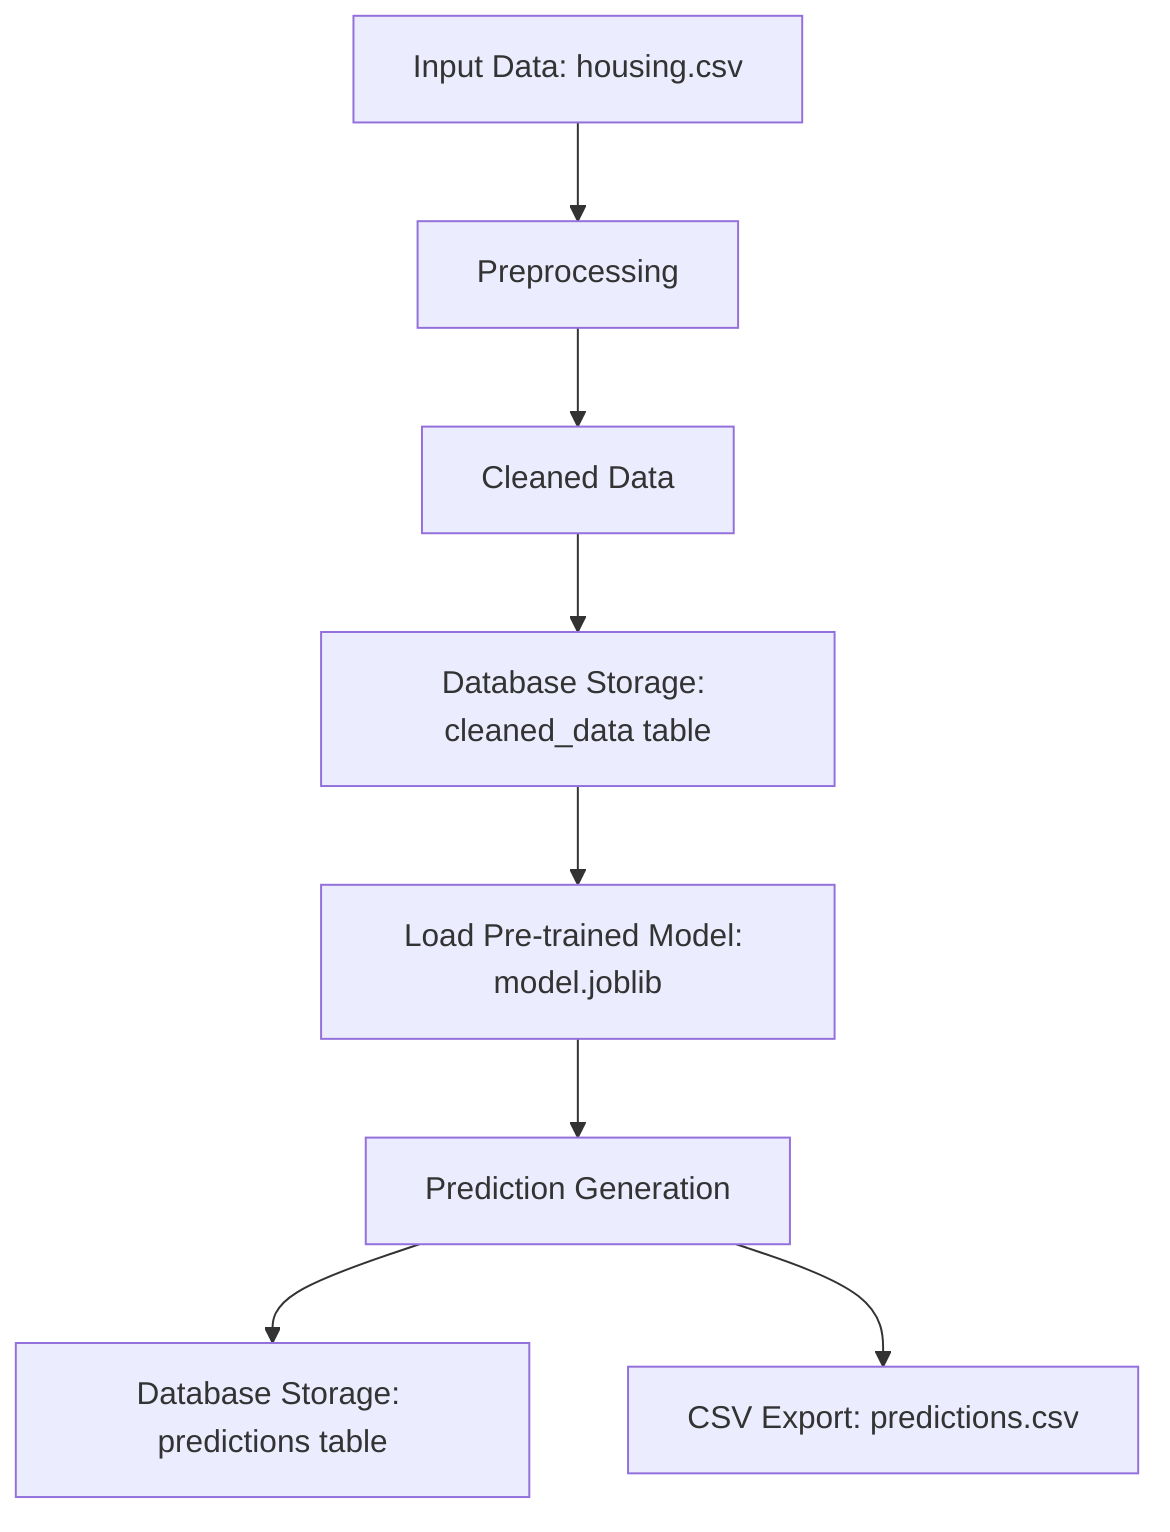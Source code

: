 graph TD
    A[Input Data: housing.csv] --> B[Preprocessing]
    B --> C[Cleaned Data]
    C --> D[Database Storage: cleaned_data table]
    D --> E[Load Pre-trained Model: model.joblib]
    E --> F[Prediction Generation]
    F --> G[Database Storage: predictions table]
    F --> H[CSV Export: predictions.csv]